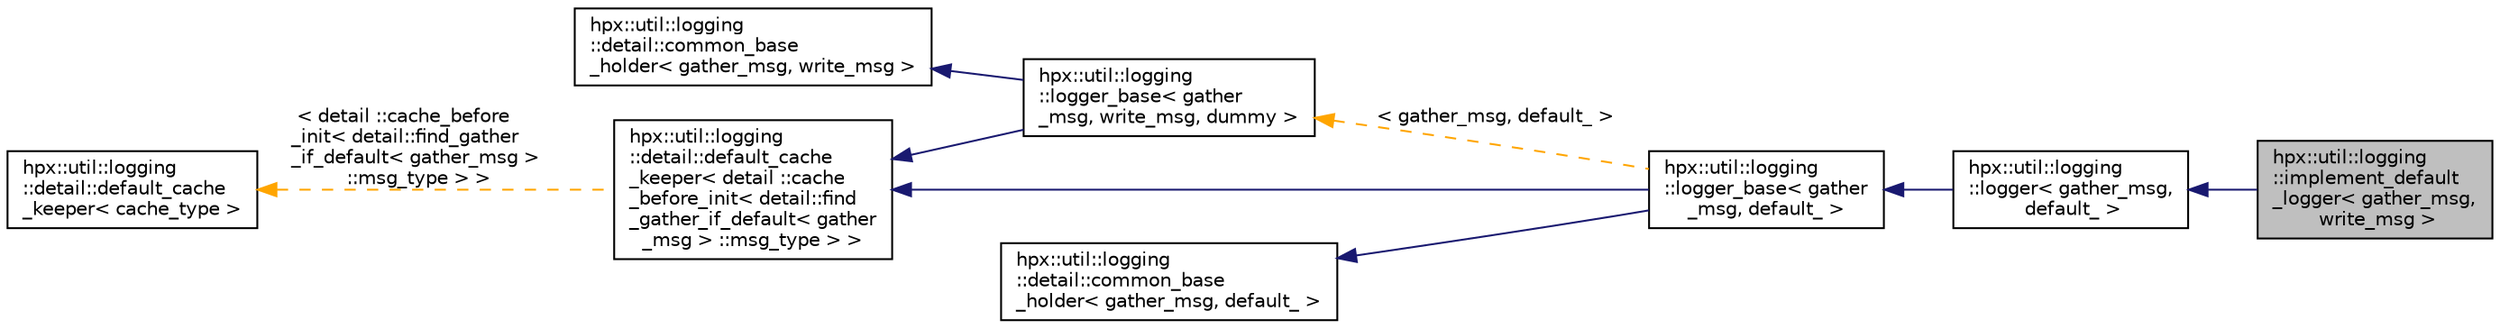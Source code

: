 digraph "hpx::util::logging::implement_default_logger&lt; gather_msg, write_msg &gt;"
{
  edge [fontname="Helvetica",fontsize="10",labelfontname="Helvetica",labelfontsize="10"];
  node [fontname="Helvetica",fontsize="10",shape=record];
  rankdir="LR";
  Node8 [label="hpx::util::logging\l::implement_default\l_logger\< gather_msg,\l write_msg \>",height=0.2,width=0.4,color="black", fillcolor="grey75", style="filled", fontcolor="black"];
  Node9 -> Node8 [dir="back",color="midnightblue",fontsize="10",style="solid",fontname="Helvetica"];
  Node9 [label="hpx::util::logging\l::logger\< gather_msg,\l default_ \>",height=0.2,width=0.4,color="black", fillcolor="white", style="filled",URL="$dd/d21/structhpx_1_1util_1_1logging_1_1logger_3_01gather__msg_00_01default___01_4.html"];
  Node10 -> Node9 [dir="back",color="midnightblue",fontsize="10",style="solid",fontname="Helvetica"];
  Node10 [label="hpx::util::logging\l::logger_base\< gather\l_msg, default_ \>",height=0.2,width=0.4,color="black", fillcolor="white", style="filled",URL="$da/d10/structhpx_1_1util_1_1logging_1_1logger__base.html"];
  Node11 -> Node10 [dir="back",color="midnightblue",fontsize="10",style="solid",fontname="Helvetica"];
  Node11 [label="hpx::util::logging\l::detail::default_cache\l_keeper\< detail ::cache\l_before_init\< detail::find\l_gather_if_default\< gather\l_msg \> ::msg_type \> \>",height=0.2,width=0.4,color="black", fillcolor="white", style="filled",URL="$d6/d40/structhpx_1_1util_1_1logging_1_1detail_1_1default__cache__keeper.html"];
  Node12 -> Node11 [dir="back",color="orange",fontsize="10",style="dashed",label=" \< detail ::cache_before\l_init\< detail::find_gather\l_if_default\< gather_msg \>\l ::msg_type \> \>" ,fontname="Helvetica"];
  Node12 [label="hpx::util::logging\l::detail::default_cache\l_keeper\< cache_type \>",height=0.2,width=0.4,color="black", fillcolor="white", style="filled",URL="$d6/d40/structhpx_1_1util_1_1logging_1_1detail_1_1default__cache__keeper.html",tooltip="default implementation of keeping cache "];
  Node13 -> Node10 [dir="back",color="midnightblue",fontsize="10",style="solid",fontname="Helvetica"];
  Node13 [label="hpx::util::logging\l::detail::common_base\l_holder\< gather_msg, default_ \>",height=0.2,width=0.4,color="black", fillcolor="white", style="filled",URL="$d2/dfe/structhpx_1_1util_1_1logging_1_1detail_1_1common__base__holder_3_01gather__msg_00_01default___01_4.html"];
  Node14 -> Node10 [dir="back",color="orange",fontsize="10",style="dashed",label=" \< gather_msg, default_ \>" ,fontname="Helvetica"];
  Node14 [label="hpx::util::logging\l::logger_base\< gather\l_msg, write_msg, dummy \>",height=0.2,width=0.4,color="black", fillcolor="white", style="filled",URL="$da/d10/structhpx_1_1util_1_1logging_1_1logger__base.html",tooltip="logger base class. "];
  Node11 -> Node14 [dir="back",color="midnightblue",fontsize="10",style="solid",fontname="Helvetica"];
  Node15 -> Node14 [dir="back",color="midnightblue",fontsize="10",style="solid",fontname="Helvetica"];
  Node15 [label="hpx::util::logging\l::detail::common_base\l_holder\< gather_msg, write_msg \>",height=0.2,width=0.4,color="black", fillcolor="white", style="filled",URL="$d2/d5a/structhpx_1_1util_1_1logging_1_1detail_1_1common__base__holder.html"];
}
